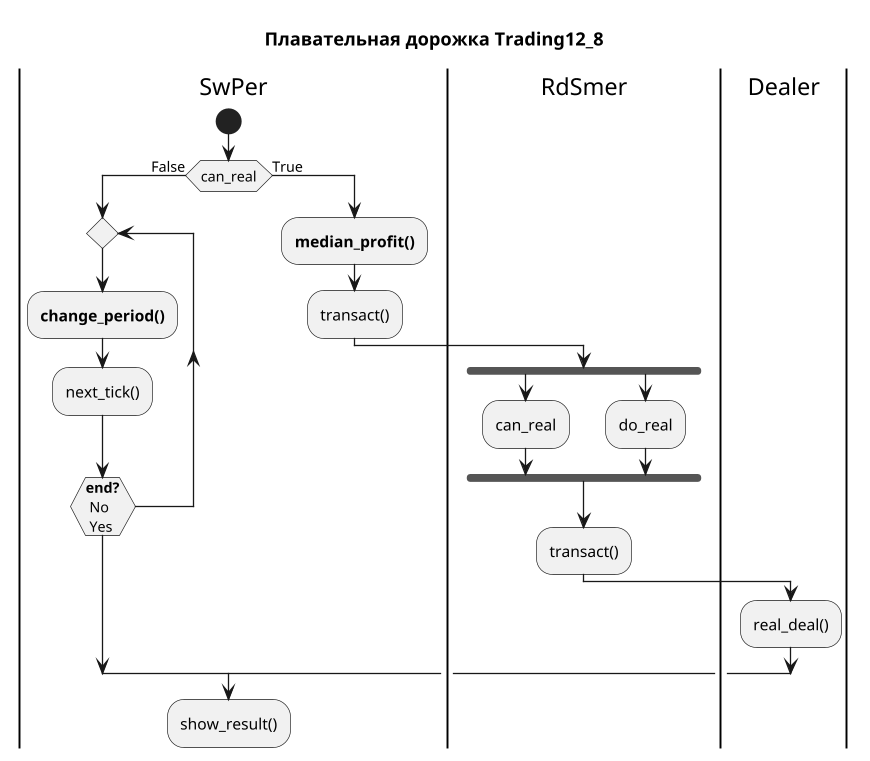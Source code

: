 @startuml
title Плавательная дорожка Trading12_8
hide circle
'hide members
scale 1.3
skinparam DefaultTextAlignment left
skinparam shadowing false
'skinparam monochrome true
skinparam ConditionEndStyle hline

|SwPer|
start
if (can_real) is (False) then
repeat
:**change_period()**;
:next_tick();
repeat while (<b>end?\n No\n Yes)
else (True)
:**median_profit()**;
:transact();
|RdSmer|
fork
:can_real;

fork again
:do_real;
|RdSmer|
end fork
:transact();
|Dealer|
:real_deal();
endif
|SwPer|
:show_result();
'stop
@enduml
